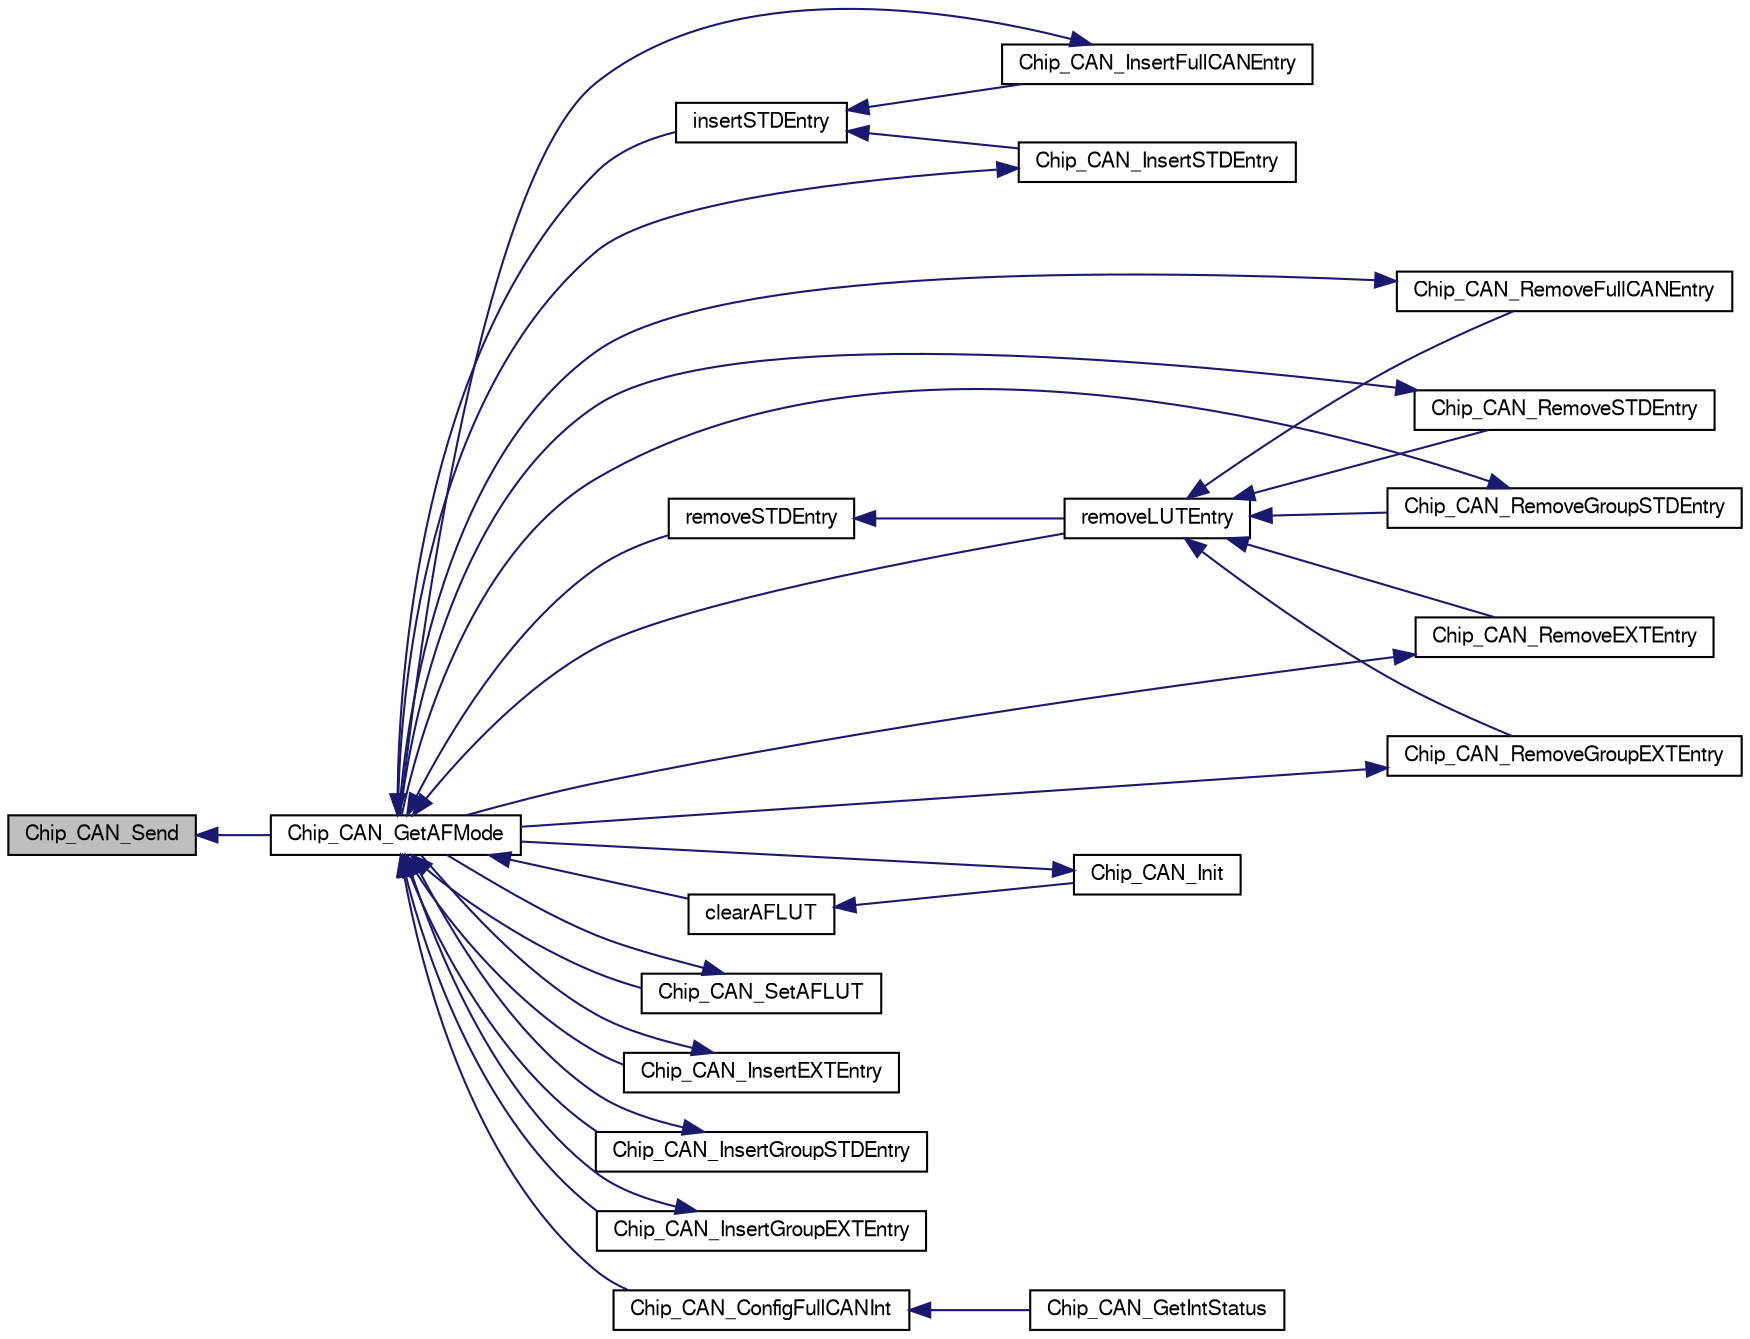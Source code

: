 digraph "Chip_CAN_Send"
{
  edge [fontname="FreeSans",fontsize="10",labelfontname="FreeSans",labelfontsize="10"];
  node [fontname="FreeSans",fontsize="10",shape=record];
  rankdir="LR";
  Node1 [label="Chip_CAN_Send",height=0.2,width=0.4,color="black", fillcolor="grey75", style="filled", fontcolor="black"];
  Node1 -> Node2 [dir="back",color="midnightblue",fontsize="10",style="solid"];
  Node2 [label="Chip_CAN_GetAFMode",height=0.2,width=0.4,color="black", fillcolor="white", style="filled",URL="$group__CAN__17XX__40XX.html#ga7f33c4f2edcfc126ad4d55ac86b2ad23",tooltip="Get CAN AF Mode. "];
  Node2 -> Node3 [dir="back",color="midnightblue",fontsize="10",style="solid"];
  Node3 [label="insertSTDEntry",height=0.2,width=0.4,color="black", fillcolor="white", style="filled",URL="$can__17xx__40xx_8c.html#a0c0de72b5c365c85d9dbe93a4eb1f296"];
  Node3 -> Node4 [dir="back",color="midnightblue",fontsize="10",style="solid"];
  Node4 [label="Chip_CAN_InsertFullCANEntry",height=0.2,width=0.4,color="black", fillcolor="white", style="filled",URL="$group__CAN__17XX__40XX.html#ga3666d1f79e2dcbf0f041205f27494bdf",tooltip="Insert a FullCAN Entry into the current LUT. "];
  Node4 -> Node2 [dir="back",color="midnightblue",fontsize="10",style="solid"];
  Node3 -> Node5 [dir="back",color="midnightblue",fontsize="10",style="solid"];
  Node5 [label="Chip_CAN_InsertSTDEntry",height=0.2,width=0.4,color="black", fillcolor="white", style="filled",URL="$group__CAN__17XX__40XX.html#ga164daa2297bee23837a93bbea3793531",tooltip="Insert an individual Standard Entry into the current LUT. "];
  Node5 -> Node2 [dir="back",color="midnightblue",fontsize="10",style="solid"];
  Node2 -> Node6 [dir="back",color="midnightblue",fontsize="10",style="solid"];
  Node6 [label="removeSTDEntry",height=0.2,width=0.4,color="black", fillcolor="white", style="filled",URL="$can__17xx__40xx_8c.html#ac84dd14acdc2cd74edc65556cac4a65e"];
  Node6 -> Node7 [dir="back",color="midnightblue",fontsize="10",style="solid"];
  Node7 [label="removeLUTEntry",height=0.2,width=0.4,color="black", fillcolor="white", style="filled",URL="$can__17xx__40xx_8c.html#a286515216100adb60d10f27090b21763"];
  Node7 -> Node8 [dir="back",color="midnightblue",fontsize="10",style="solid"];
  Node8 [label="Chip_CAN_RemoveFullCANEntry",height=0.2,width=0.4,color="black", fillcolor="white", style="filled",URL="$group__CAN__17XX__40XX.html#ga8d00f1ed0727ec6812ce72d4a194519f",tooltip="Remove a FullCAN Entry from the current LUT. "];
  Node8 -> Node2 [dir="back",color="midnightblue",fontsize="10",style="solid"];
  Node7 -> Node9 [dir="back",color="midnightblue",fontsize="10",style="solid"];
  Node9 [label="Chip_CAN_RemoveSTDEntry",height=0.2,width=0.4,color="black", fillcolor="white", style="filled",URL="$group__CAN__17XX__40XX.html#gac991bc7a590c7069e4149a0b8ccfcb55",tooltip="Remove an individual Standard Entry from the current LUT. "];
  Node9 -> Node2 [dir="back",color="midnightblue",fontsize="10",style="solid"];
  Node7 -> Node10 [dir="back",color="midnightblue",fontsize="10",style="solid"];
  Node10 [label="Chip_CAN_RemoveGroupSTDEntry",height=0.2,width=0.4,color="black", fillcolor="white", style="filled",URL="$group__CAN__17XX__40XX.html#ga090e4a29bbaebc8de77bc929438dcfb7",tooltip="Remove an Group Standard Entry from the current LUT. "];
  Node10 -> Node2 [dir="back",color="midnightblue",fontsize="10",style="solid"];
  Node7 -> Node11 [dir="back",color="midnightblue",fontsize="10",style="solid"];
  Node11 [label="Chip_CAN_RemoveEXTEntry",height=0.2,width=0.4,color="black", fillcolor="white", style="filled",URL="$group__CAN__17XX__40XX.html#ga01e3a9942d50effd9da2a773d3af943f",tooltip="Remove an individual Extended Entry from the current LUT. "];
  Node11 -> Node2 [dir="back",color="midnightblue",fontsize="10",style="solid"];
  Node7 -> Node12 [dir="back",color="midnightblue",fontsize="10",style="solid"];
  Node12 [label="Chip_CAN_RemoveGroupEXTEntry",height=0.2,width=0.4,color="black", fillcolor="white", style="filled",URL="$group__CAN__17XX__40XX.html#gafa0a59577a1c1d38c4c6a339d018c35d",tooltip="Remove an Group Extended Entry from the current LUT. "];
  Node12 -> Node2 [dir="back",color="midnightblue",fontsize="10",style="solid"];
  Node2 -> Node7 [dir="back",color="midnightblue",fontsize="10",style="solid"];
  Node2 -> Node13 [dir="back",color="midnightblue",fontsize="10",style="solid"];
  Node13 [label="clearAFLUT",height=0.2,width=0.4,color="black", fillcolor="white", style="filled",URL="$can__17xx__40xx_8c.html#ac9f6cb3064ab412be376f38c27542580"];
  Node13 -> Node14 [dir="back",color="midnightblue",fontsize="10",style="solid"];
  Node14 [label="Chip_CAN_Init",height=0.2,width=0.4,color="black", fillcolor="white", style="filled",URL="$group__CAN__17XX__40XX.html#ga4995b9302885e0e577d4566d23c2ce37",tooltip="Initialize CAN Interface. "];
  Node14 -> Node2 [dir="back",color="midnightblue",fontsize="10",style="solid"];
  Node2 -> Node15 [dir="back",color="midnightblue",fontsize="10",style="solid"];
  Node15 [label="Chip_CAN_SetAFLUT",height=0.2,width=0.4,color="black", fillcolor="white", style="filled",URL="$group__CAN__17XX__40XX.html#gaa58803ce4de8c8520925ebd1cbfd2019",tooltip="Set CAN AF LUT. "];
  Node15 -> Node2 [dir="back",color="midnightblue",fontsize="10",style="solid"];
  Node2 -> Node16 [dir="back",color="midnightblue",fontsize="10",style="solid"];
  Node16 [label="Chip_CAN_InsertEXTEntry",height=0.2,width=0.4,color="black", fillcolor="white", style="filled",URL="$group__CAN__17XX__40XX.html#gad6ce5875d9ca861b291a1fc2d91ba026",tooltip="Insert an individual Extended Entry into the current LUT. "];
  Node16 -> Node2 [dir="back",color="midnightblue",fontsize="10",style="solid"];
  Node2 -> Node17 [dir="back",color="midnightblue",fontsize="10",style="solid"];
  Node17 [label="Chip_CAN_InsertGroupSTDEntry",height=0.2,width=0.4,color="black", fillcolor="white", style="filled",URL="$group__CAN__17XX__40XX.html#gaf418fa9333574ccb4e710982f90b650c",tooltip="Insert an Group Standard Entry into the current LUT. "];
  Node17 -> Node2 [dir="back",color="midnightblue",fontsize="10",style="solid"];
  Node2 -> Node18 [dir="back",color="midnightblue",fontsize="10",style="solid"];
  Node18 [label="Chip_CAN_InsertGroupEXTEntry",height=0.2,width=0.4,color="black", fillcolor="white", style="filled",URL="$group__CAN__17XX__40XX.html#ga6bb7c9685df871a1d6dae14908c70397",tooltip="Insert an Group Extended Entry into the current LUT. "];
  Node18 -> Node2 [dir="back",color="midnightblue",fontsize="10",style="solid"];
  Node2 -> Node19 [dir="back",color="midnightblue",fontsize="10",style="solid"];
  Node19 [label="Chip_CAN_ConfigFullCANInt",height=0.2,width=0.4,color="black", fillcolor="white", style="filled",URL="$group__CAN__17XX__40XX.html#ga90ebd27acbebb24951b5707abca13220",tooltip="Enable/Disable CAN controller FullCAN Interrupts. "];
  Node19 -> Node20 [dir="back",color="midnightblue",fontsize="10",style="solid"];
  Node20 [label="Chip_CAN_GetIntStatus",height=0.2,width=0.4,color="black", fillcolor="white", style="filled",URL="$group__CAN__17XX__40XX.html#ga40be5e20a794a039df4465b164d50f74",tooltip="Get interrupt status of the given CAN Controller. "];
}
